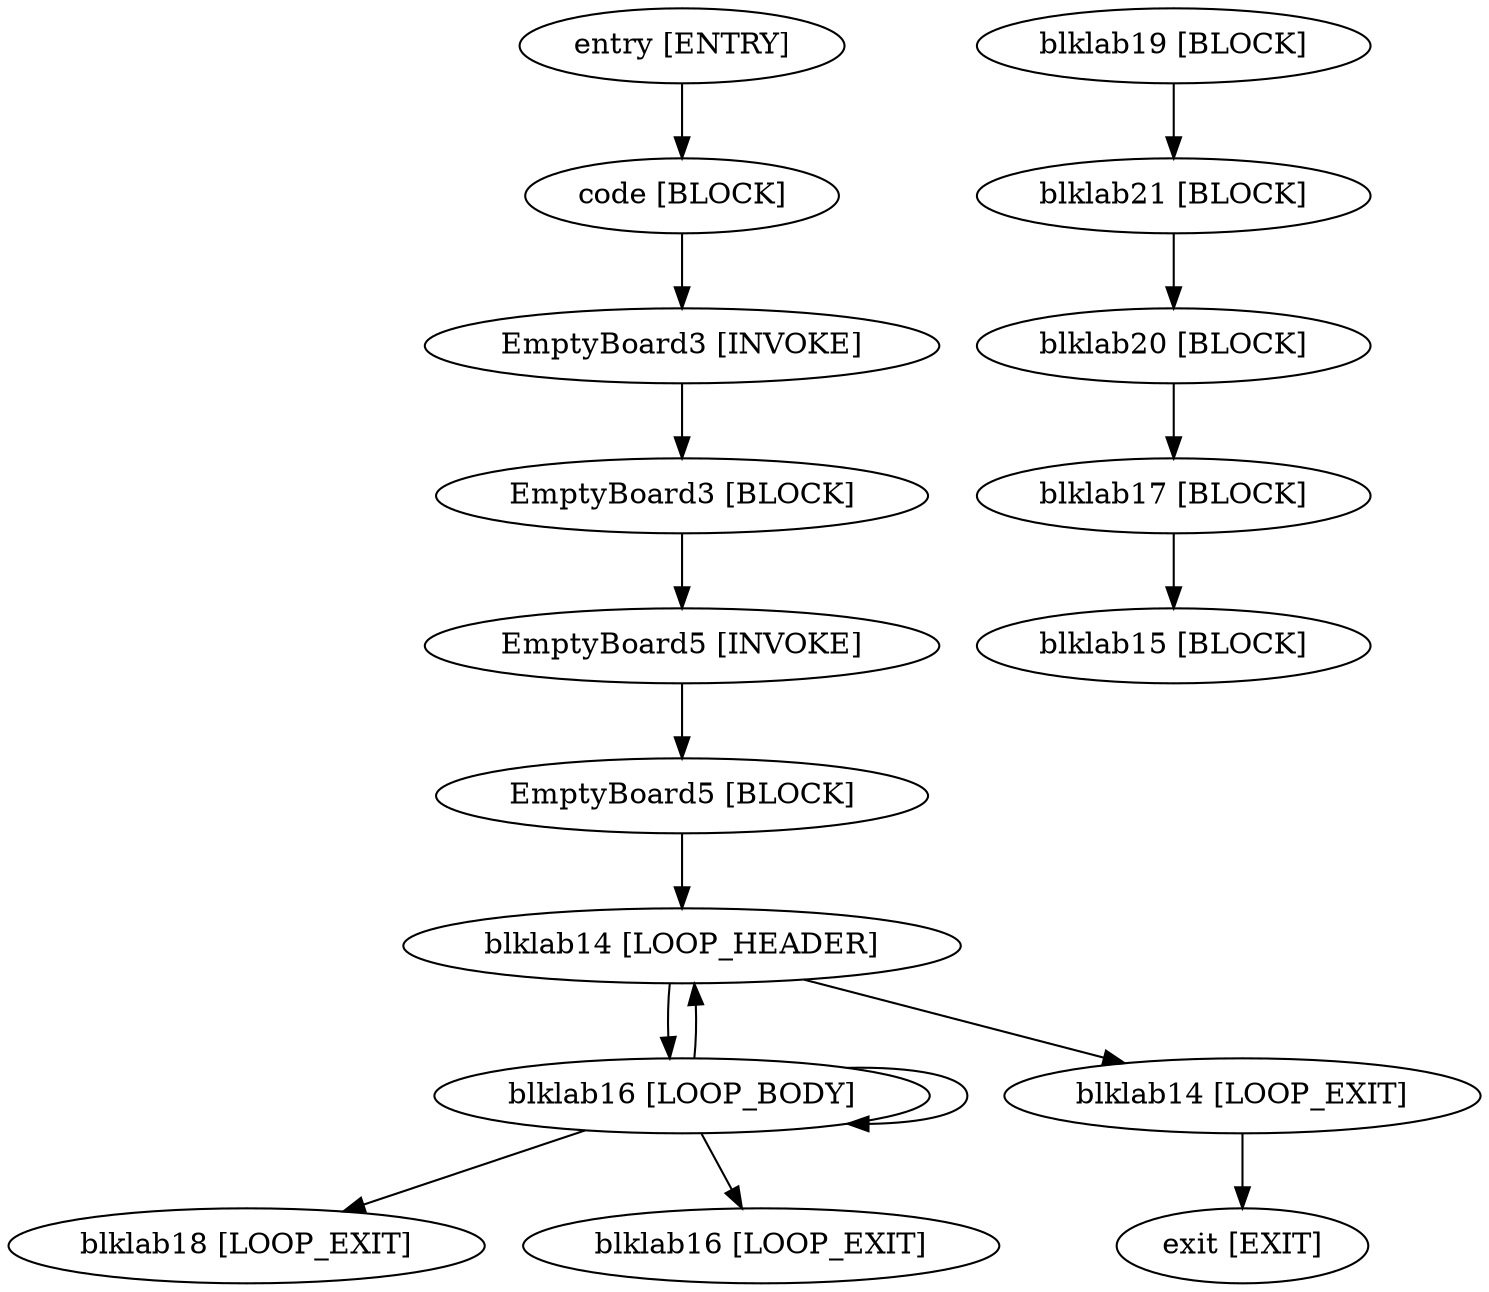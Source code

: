 digraph main{
"entry [ENTRY]"->"code [BLOCK]";
"code [BLOCK]"->"EmptyBoard3 [INVOKE]";
"EmptyBoard3 [INVOKE]"->"EmptyBoard3 [BLOCK]";
"EmptyBoard3 [BLOCK]"->"EmptyBoard5 [INVOKE]";
"EmptyBoard5 [INVOKE]"->"EmptyBoard5 [BLOCK]";
"EmptyBoard5 [BLOCK]"->"blklab14 [LOOP_HEADER]";
"blklab14 [LOOP_HEADER]"->"blklab16 [LOOP_BODY]";
"blklab14 [LOOP_HEADER]"->"blklab14 [LOOP_EXIT]";
"blklab16 [LOOP_BODY]"->"blklab14 [LOOP_HEADER]";
"blklab16 [LOOP_BODY]"->"blklab16 [LOOP_BODY]";
"blklab16 [LOOP_BODY]"->"blklab18 [LOOP_EXIT]";
"blklab16 [LOOP_BODY]"->"blklab16 [LOOP_EXIT]";
"blklab14 [LOOP_EXIT]"->"exit [EXIT]";
"blklab17 [BLOCK]"->"blklab15 [BLOCK]";
"blklab20 [BLOCK]"->"blklab17 [BLOCK]";
"blklab19 [BLOCK]"->"blklab21 [BLOCK]";
"blklab21 [BLOCK]"->"blklab20 [BLOCK]";

}
